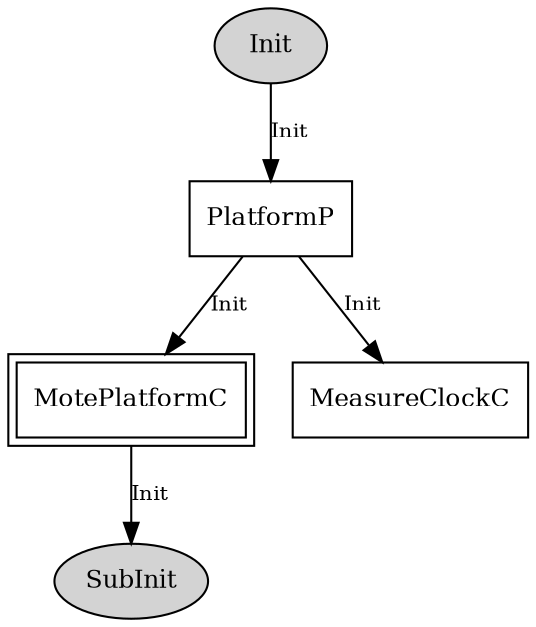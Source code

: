 digraph "tos.platforms.mica.sim.PlatformC" {
  n0x7e7538e0 [shape=ellipse, style=filled, label="Init", fontsize=12];
  "PlatformP" [fontsize=12, shape=box, URL="tos.platforms.mica.PlatformP.html"];
  "PlatformP" [fontsize=12, shape=box, URL="tos.platforms.mica.PlatformP.html"];
  "MotePlatformC" [fontsize=12, shape=box,peripheries=2, URL="tos.platforms.micaz.MotePlatformC.html"];
  "MotePlatformC" [fontsize=12, shape=box,peripheries=2, URL="tos.platforms.micaz.MotePlatformC.html"];
  n0x7e7521d0 [shape=ellipse, style=filled, label="SubInit", fontsize=12];
  "PlatformP" [fontsize=12, shape=box, URL="tos.platforms.mica.PlatformP.html"];
  "MeasureClockC" [fontsize=12, shape=box, URL="tos.platforms.mica.sim.MeasureClockC.html"];
  "n0x7e7538e0" -> "PlatformP" [label="Init", URL="../ihtml/tos.interfaces.Init.html", fontsize=10];
  "PlatformP" -> "MotePlatformC" [label="Init", URL="../ihtml/tos.interfaces.Init.html", fontsize=10];
  "MotePlatformC" -> "n0x7e7521d0" [label="Init", URL="../ihtml/tos.interfaces.Init.html", fontsize=10];
  "PlatformP" -> "MeasureClockC" [label="Init", URL="../ihtml/tos.interfaces.Init.html", fontsize=10];
}
